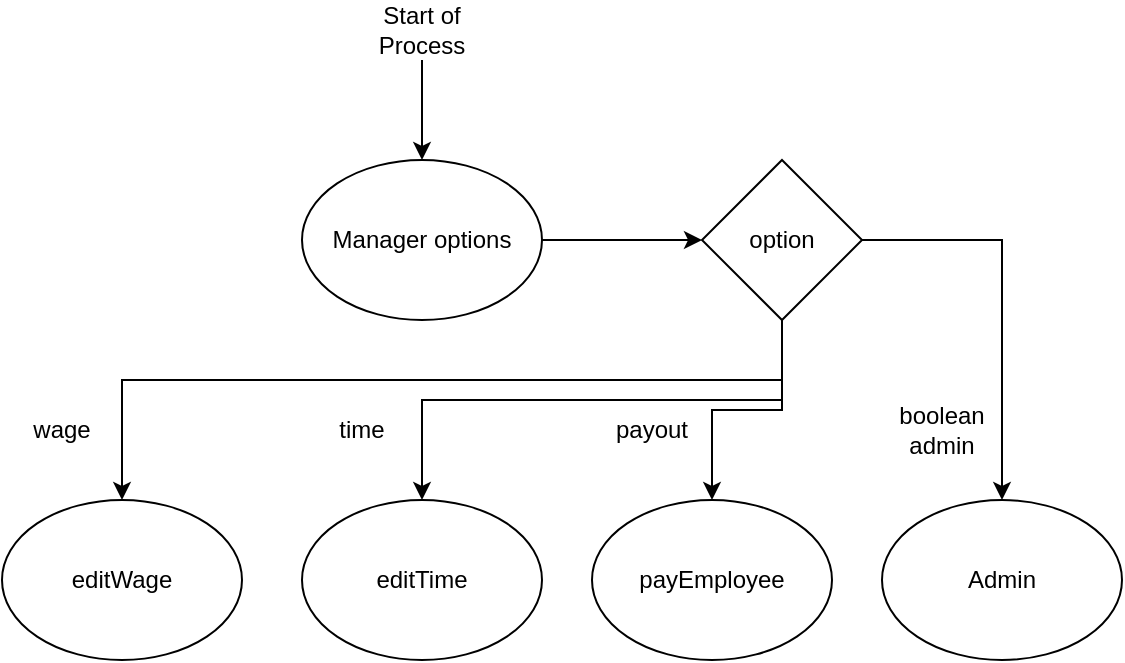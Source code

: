 <mxfile version="20.3.7" type="device"><diagram id="vR0-zS110zeb7EvE3NI6" name="Page-1"><mxGraphModel dx="719" dy="664" grid="1" gridSize="10" guides="1" tooltips="1" connect="1" arrows="1" fold="1" page="1" pageScale="1" pageWidth="850" pageHeight="1100" math="0" shadow="0"><root><mxCell id="0"/><mxCell id="1" parent="0"/><mxCell id="fznHNUSkPSgS0DgnqAe3-10" style="edgeStyle=orthogonalEdgeStyle;rounded=0;orthogonalLoop=1;jettySize=auto;html=1;entryX=0;entryY=0.5;entryDx=0;entryDy=0;" edge="1" parent="1" source="fznHNUSkPSgS0DgnqAe3-1" target="fznHNUSkPSgS0DgnqAe3-9"><mxGeometry relative="1" as="geometry"/></mxCell><mxCell id="fznHNUSkPSgS0DgnqAe3-1" value="Manager options" style="ellipse;whiteSpace=wrap;html=1;" vertex="1" parent="1"><mxGeometry x="280" y="180" width="120" height="80" as="geometry"/></mxCell><mxCell id="fznHNUSkPSgS0DgnqAe3-15" style="edgeStyle=orthogonalEdgeStyle;rounded=0;orthogonalLoop=1;jettySize=auto;html=1;entryX=0.5;entryY=0;entryDx=0;entryDy=0;" edge="1" parent="1" source="fznHNUSkPSgS0DgnqAe3-2" target="fznHNUSkPSgS0DgnqAe3-1"><mxGeometry relative="1" as="geometry"/></mxCell><mxCell id="fznHNUSkPSgS0DgnqAe3-2" value="Start of Process" style="text;html=1;strokeColor=none;fillColor=none;align=center;verticalAlign=middle;whiteSpace=wrap;rounded=0;" vertex="1" parent="1"><mxGeometry x="310" y="100" width="60" height="30" as="geometry"/></mxCell><mxCell id="fznHNUSkPSgS0DgnqAe3-4" value="payEmployee" style="ellipse;whiteSpace=wrap;html=1;" vertex="1" parent="1"><mxGeometry x="425" y="350" width="120" height="80" as="geometry"/></mxCell><mxCell id="fznHNUSkPSgS0DgnqAe3-6" value="editTime" style="ellipse;whiteSpace=wrap;html=1;" vertex="1" parent="1"><mxGeometry x="280" y="350" width="120" height="80" as="geometry"/></mxCell><mxCell id="fznHNUSkPSgS0DgnqAe3-7" value="editWage" style="ellipse;whiteSpace=wrap;html=1;" vertex="1" parent="1"><mxGeometry x="130" y="350" width="120" height="80" as="geometry"/></mxCell><mxCell id="fznHNUSkPSgS0DgnqAe3-8" value="Admin" style="ellipse;whiteSpace=wrap;html=1;" vertex="1" parent="1"><mxGeometry x="570" y="350" width="120" height="80" as="geometry"/></mxCell><mxCell id="fznHNUSkPSgS0DgnqAe3-11" style="edgeStyle=orthogonalEdgeStyle;rounded=0;orthogonalLoop=1;jettySize=auto;html=1;entryX=0.5;entryY=0;entryDx=0;entryDy=0;" edge="1" parent="1" source="fznHNUSkPSgS0DgnqAe3-9" target="fznHNUSkPSgS0DgnqAe3-4"><mxGeometry relative="1" as="geometry"/></mxCell><mxCell id="fznHNUSkPSgS0DgnqAe3-12" style="edgeStyle=orthogonalEdgeStyle;rounded=0;orthogonalLoop=1;jettySize=auto;html=1;entryX=0.5;entryY=0;entryDx=0;entryDy=0;" edge="1" parent="1" source="fznHNUSkPSgS0DgnqAe3-9" target="fznHNUSkPSgS0DgnqAe3-8"><mxGeometry relative="1" as="geometry"/></mxCell><mxCell id="fznHNUSkPSgS0DgnqAe3-13" style="edgeStyle=orthogonalEdgeStyle;rounded=0;orthogonalLoop=1;jettySize=auto;html=1;entryX=0.5;entryY=0;entryDx=0;entryDy=0;" edge="1" parent="1" source="fznHNUSkPSgS0DgnqAe3-9" target="fznHNUSkPSgS0DgnqAe3-6"><mxGeometry relative="1" as="geometry"><Array as="points"><mxPoint x="520" y="300"/><mxPoint x="340" y="300"/></Array></mxGeometry></mxCell><mxCell id="fznHNUSkPSgS0DgnqAe3-14" style="edgeStyle=orthogonalEdgeStyle;rounded=0;orthogonalLoop=1;jettySize=auto;html=1;entryX=0.5;entryY=0;entryDx=0;entryDy=0;" edge="1" parent="1" source="fznHNUSkPSgS0DgnqAe3-9" target="fznHNUSkPSgS0DgnqAe3-7"><mxGeometry relative="1" as="geometry"><Array as="points"><mxPoint x="520" y="290"/><mxPoint x="190" y="290"/></Array></mxGeometry></mxCell><mxCell id="fznHNUSkPSgS0DgnqAe3-9" value="option" style="rhombus;whiteSpace=wrap;html=1;" vertex="1" parent="1"><mxGeometry x="480" y="180" width="80" height="80" as="geometry"/></mxCell><mxCell id="fznHNUSkPSgS0DgnqAe3-16" value="wage" style="text;html=1;strokeColor=none;fillColor=none;align=center;verticalAlign=middle;whiteSpace=wrap;rounded=0;" vertex="1" parent="1"><mxGeometry x="130" y="300" width="60" height="30" as="geometry"/></mxCell><mxCell id="fznHNUSkPSgS0DgnqAe3-17" value="time" style="text;html=1;strokeColor=none;fillColor=none;align=center;verticalAlign=middle;whiteSpace=wrap;rounded=0;" vertex="1" parent="1"><mxGeometry x="280" y="300" width="60" height="30" as="geometry"/></mxCell><mxCell id="fznHNUSkPSgS0DgnqAe3-18" value="payout" style="text;html=1;strokeColor=none;fillColor=none;align=center;verticalAlign=middle;whiteSpace=wrap;rounded=0;" vertex="1" parent="1"><mxGeometry x="425" y="300" width="60" height="30" as="geometry"/></mxCell><mxCell id="fznHNUSkPSgS0DgnqAe3-21" value="boolean admin" style="text;html=1;strokeColor=none;fillColor=none;align=center;verticalAlign=middle;whiteSpace=wrap;rounded=0;" vertex="1" parent="1"><mxGeometry x="570" y="300" width="60" height="30" as="geometry"/></mxCell></root></mxGraphModel></diagram></mxfile>